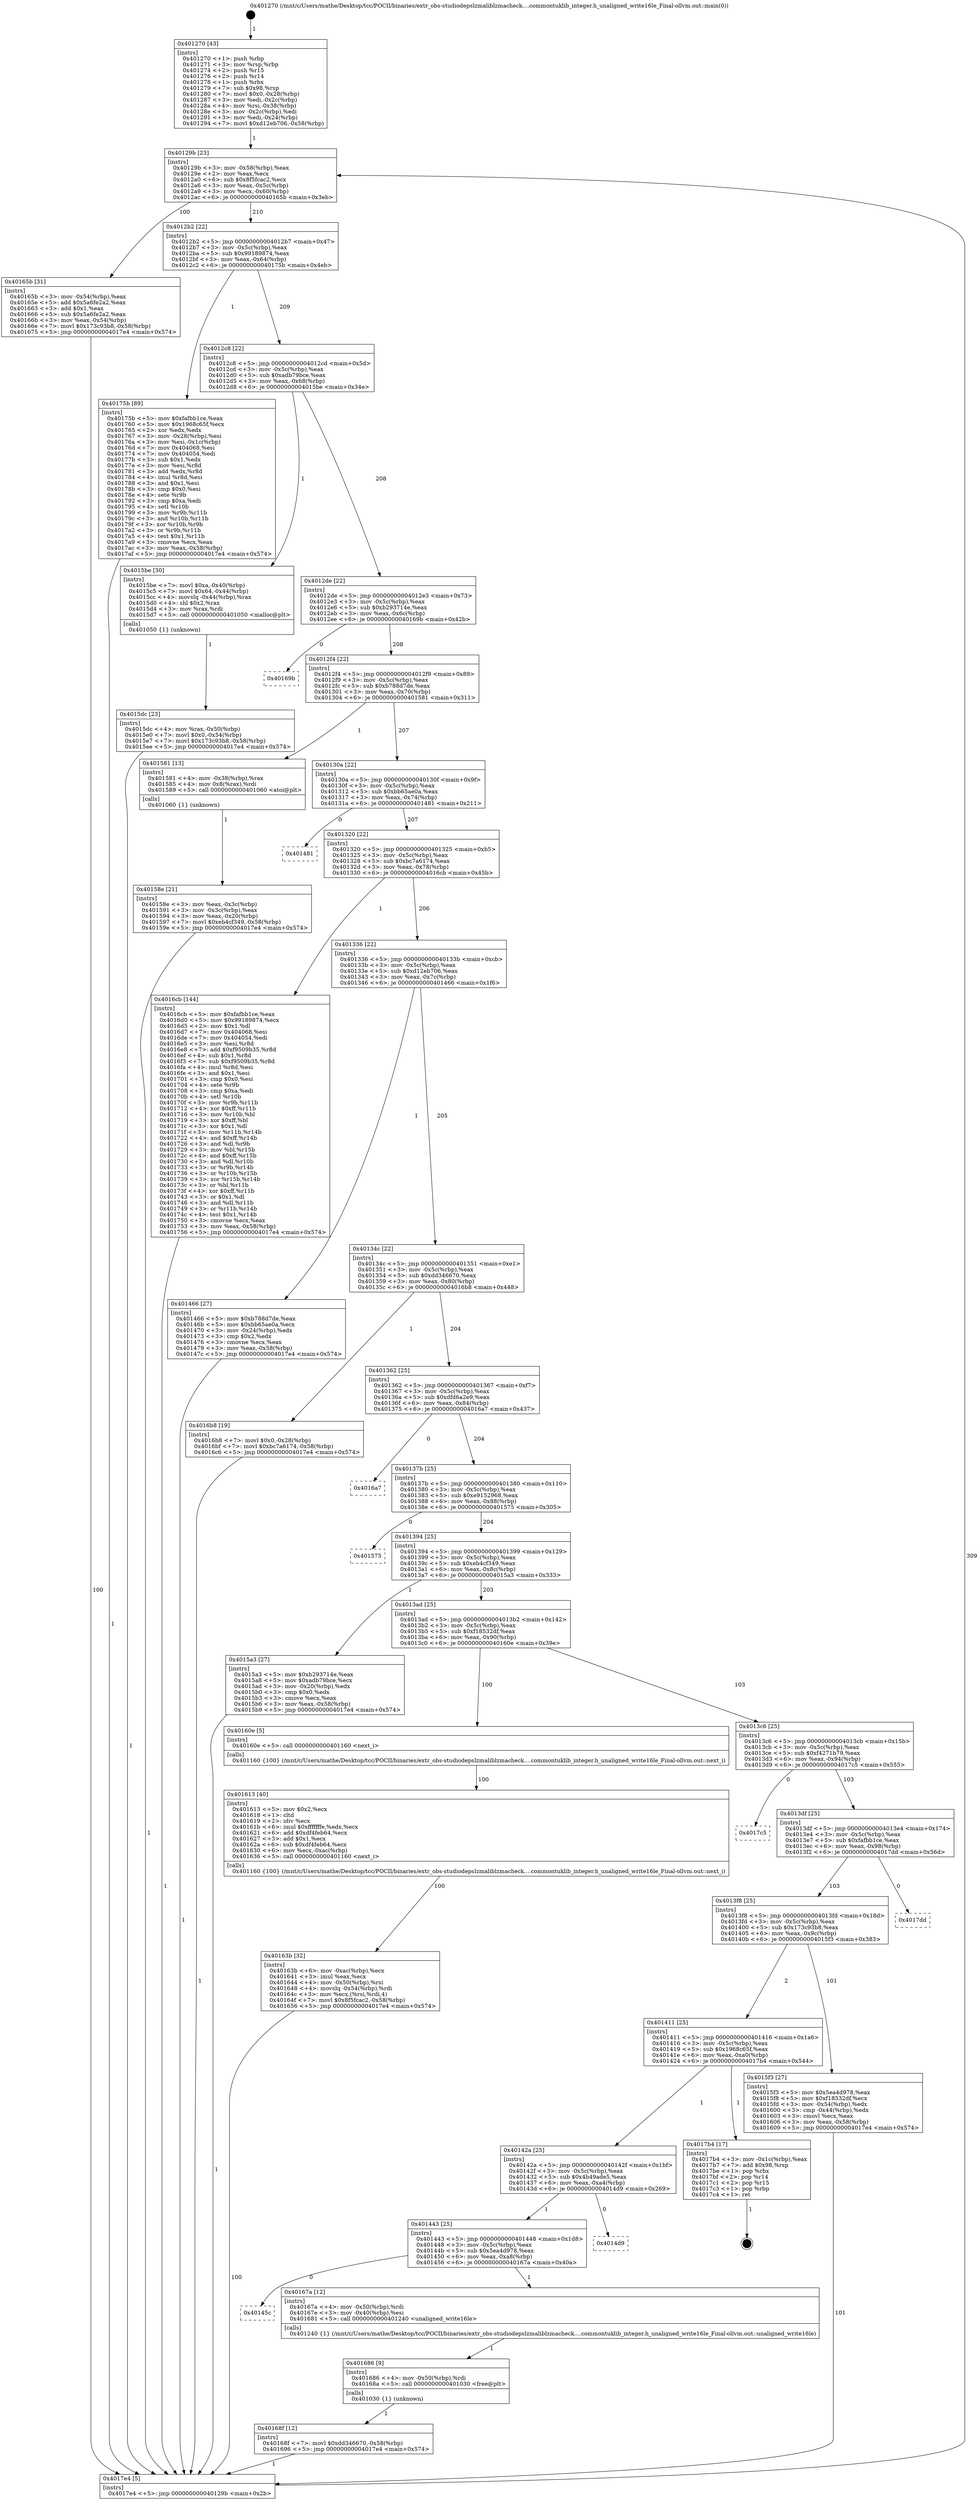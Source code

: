 digraph "0x401270" {
  label = "0x401270 (/mnt/c/Users/mathe/Desktop/tcc/POCII/binaries/extr_obs-studiodepslzmaliblzmacheck....commontuklib_integer.h_unaligned_write16le_Final-ollvm.out::main(0))"
  labelloc = "t"
  node[shape=record]

  Entry [label="",width=0.3,height=0.3,shape=circle,fillcolor=black,style=filled]
  "0x40129b" [label="{
     0x40129b [23]\l
     | [instrs]\l
     &nbsp;&nbsp;0x40129b \<+3\>: mov -0x58(%rbp),%eax\l
     &nbsp;&nbsp;0x40129e \<+2\>: mov %eax,%ecx\l
     &nbsp;&nbsp;0x4012a0 \<+6\>: sub $0x8f5fcac2,%ecx\l
     &nbsp;&nbsp;0x4012a6 \<+3\>: mov %eax,-0x5c(%rbp)\l
     &nbsp;&nbsp;0x4012a9 \<+3\>: mov %ecx,-0x60(%rbp)\l
     &nbsp;&nbsp;0x4012ac \<+6\>: je 000000000040165b \<main+0x3eb\>\l
  }"]
  "0x40165b" [label="{
     0x40165b [31]\l
     | [instrs]\l
     &nbsp;&nbsp;0x40165b \<+3\>: mov -0x54(%rbp),%eax\l
     &nbsp;&nbsp;0x40165e \<+5\>: add $0x5a6fe2a2,%eax\l
     &nbsp;&nbsp;0x401663 \<+3\>: add $0x1,%eax\l
     &nbsp;&nbsp;0x401666 \<+5\>: sub $0x5a6fe2a2,%eax\l
     &nbsp;&nbsp;0x40166b \<+3\>: mov %eax,-0x54(%rbp)\l
     &nbsp;&nbsp;0x40166e \<+7\>: movl $0x173c93b8,-0x58(%rbp)\l
     &nbsp;&nbsp;0x401675 \<+5\>: jmp 00000000004017e4 \<main+0x574\>\l
  }"]
  "0x4012b2" [label="{
     0x4012b2 [22]\l
     | [instrs]\l
     &nbsp;&nbsp;0x4012b2 \<+5\>: jmp 00000000004012b7 \<main+0x47\>\l
     &nbsp;&nbsp;0x4012b7 \<+3\>: mov -0x5c(%rbp),%eax\l
     &nbsp;&nbsp;0x4012ba \<+5\>: sub $0x99189874,%eax\l
     &nbsp;&nbsp;0x4012bf \<+3\>: mov %eax,-0x64(%rbp)\l
     &nbsp;&nbsp;0x4012c2 \<+6\>: je 000000000040175b \<main+0x4eb\>\l
  }"]
  Exit [label="",width=0.3,height=0.3,shape=circle,fillcolor=black,style=filled,peripheries=2]
  "0x40175b" [label="{
     0x40175b [89]\l
     | [instrs]\l
     &nbsp;&nbsp;0x40175b \<+5\>: mov $0xfafbb1ce,%eax\l
     &nbsp;&nbsp;0x401760 \<+5\>: mov $0x1968c65f,%ecx\l
     &nbsp;&nbsp;0x401765 \<+2\>: xor %edx,%edx\l
     &nbsp;&nbsp;0x401767 \<+3\>: mov -0x28(%rbp),%esi\l
     &nbsp;&nbsp;0x40176a \<+3\>: mov %esi,-0x1c(%rbp)\l
     &nbsp;&nbsp;0x40176d \<+7\>: mov 0x404068,%esi\l
     &nbsp;&nbsp;0x401774 \<+7\>: mov 0x404054,%edi\l
     &nbsp;&nbsp;0x40177b \<+3\>: sub $0x1,%edx\l
     &nbsp;&nbsp;0x40177e \<+3\>: mov %esi,%r8d\l
     &nbsp;&nbsp;0x401781 \<+3\>: add %edx,%r8d\l
     &nbsp;&nbsp;0x401784 \<+4\>: imul %r8d,%esi\l
     &nbsp;&nbsp;0x401788 \<+3\>: and $0x1,%esi\l
     &nbsp;&nbsp;0x40178b \<+3\>: cmp $0x0,%esi\l
     &nbsp;&nbsp;0x40178e \<+4\>: sete %r9b\l
     &nbsp;&nbsp;0x401792 \<+3\>: cmp $0xa,%edi\l
     &nbsp;&nbsp;0x401795 \<+4\>: setl %r10b\l
     &nbsp;&nbsp;0x401799 \<+3\>: mov %r9b,%r11b\l
     &nbsp;&nbsp;0x40179c \<+3\>: and %r10b,%r11b\l
     &nbsp;&nbsp;0x40179f \<+3\>: xor %r10b,%r9b\l
     &nbsp;&nbsp;0x4017a2 \<+3\>: or %r9b,%r11b\l
     &nbsp;&nbsp;0x4017a5 \<+4\>: test $0x1,%r11b\l
     &nbsp;&nbsp;0x4017a9 \<+3\>: cmovne %ecx,%eax\l
     &nbsp;&nbsp;0x4017ac \<+3\>: mov %eax,-0x58(%rbp)\l
     &nbsp;&nbsp;0x4017af \<+5\>: jmp 00000000004017e4 \<main+0x574\>\l
  }"]
  "0x4012c8" [label="{
     0x4012c8 [22]\l
     | [instrs]\l
     &nbsp;&nbsp;0x4012c8 \<+5\>: jmp 00000000004012cd \<main+0x5d\>\l
     &nbsp;&nbsp;0x4012cd \<+3\>: mov -0x5c(%rbp),%eax\l
     &nbsp;&nbsp;0x4012d0 \<+5\>: sub $0xadb79bce,%eax\l
     &nbsp;&nbsp;0x4012d5 \<+3\>: mov %eax,-0x68(%rbp)\l
     &nbsp;&nbsp;0x4012d8 \<+6\>: je 00000000004015be \<main+0x34e\>\l
  }"]
  "0x40168f" [label="{
     0x40168f [12]\l
     | [instrs]\l
     &nbsp;&nbsp;0x40168f \<+7\>: movl $0xdd346670,-0x58(%rbp)\l
     &nbsp;&nbsp;0x401696 \<+5\>: jmp 00000000004017e4 \<main+0x574\>\l
  }"]
  "0x4015be" [label="{
     0x4015be [30]\l
     | [instrs]\l
     &nbsp;&nbsp;0x4015be \<+7\>: movl $0xa,-0x40(%rbp)\l
     &nbsp;&nbsp;0x4015c5 \<+7\>: movl $0x64,-0x44(%rbp)\l
     &nbsp;&nbsp;0x4015cc \<+4\>: movslq -0x44(%rbp),%rax\l
     &nbsp;&nbsp;0x4015d0 \<+4\>: shl $0x2,%rax\l
     &nbsp;&nbsp;0x4015d4 \<+3\>: mov %rax,%rdi\l
     &nbsp;&nbsp;0x4015d7 \<+5\>: call 0000000000401050 \<malloc@plt\>\l
     | [calls]\l
     &nbsp;&nbsp;0x401050 \{1\} (unknown)\l
  }"]
  "0x4012de" [label="{
     0x4012de [22]\l
     | [instrs]\l
     &nbsp;&nbsp;0x4012de \<+5\>: jmp 00000000004012e3 \<main+0x73\>\l
     &nbsp;&nbsp;0x4012e3 \<+3\>: mov -0x5c(%rbp),%eax\l
     &nbsp;&nbsp;0x4012e6 \<+5\>: sub $0xb293714e,%eax\l
     &nbsp;&nbsp;0x4012eb \<+3\>: mov %eax,-0x6c(%rbp)\l
     &nbsp;&nbsp;0x4012ee \<+6\>: je 000000000040169b \<main+0x42b\>\l
  }"]
  "0x401686" [label="{
     0x401686 [9]\l
     | [instrs]\l
     &nbsp;&nbsp;0x401686 \<+4\>: mov -0x50(%rbp),%rdi\l
     &nbsp;&nbsp;0x40168a \<+5\>: call 0000000000401030 \<free@plt\>\l
     | [calls]\l
     &nbsp;&nbsp;0x401030 \{1\} (unknown)\l
  }"]
  "0x40169b" [label="{
     0x40169b\l
  }", style=dashed]
  "0x4012f4" [label="{
     0x4012f4 [22]\l
     | [instrs]\l
     &nbsp;&nbsp;0x4012f4 \<+5\>: jmp 00000000004012f9 \<main+0x89\>\l
     &nbsp;&nbsp;0x4012f9 \<+3\>: mov -0x5c(%rbp),%eax\l
     &nbsp;&nbsp;0x4012fc \<+5\>: sub $0xb788d7de,%eax\l
     &nbsp;&nbsp;0x401301 \<+3\>: mov %eax,-0x70(%rbp)\l
     &nbsp;&nbsp;0x401304 \<+6\>: je 0000000000401581 \<main+0x311\>\l
  }"]
  "0x40145c" [label="{
     0x40145c\l
  }", style=dashed]
  "0x401581" [label="{
     0x401581 [13]\l
     | [instrs]\l
     &nbsp;&nbsp;0x401581 \<+4\>: mov -0x38(%rbp),%rax\l
     &nbsp;&nbsp;0x401585 \<+4\>: mov 0x8(%rax),%rdi\l
     &nbsp;&nbsp;0x401589 \<+5\>: call 0000000000401060 \<atoi@plt\>\l
     | [calls]\l
     &nbsp;&nbsp;0x401060 \{1\} (unknown)\l
  }"]
  "0x40130a" [label="{
     0x40130a [22]\l
     | [instrs]\l
     &nbsp;&nbsp;0x40130a \<+5\>: jmp 000000000040130f \<main+0x9f\>\l
     &nbsp;&nbsp;0x40130f \<+3\>: mov -0x5c(%rbp),%eax\l
     &nbsp;&nbsp;0x401312 \<+5\>: sub $0xbb65ae0a,%eax\l
     &nbsp;&nbsp;0x401317 \<+3\>: mov %eax,-0x74(%rbp)\l
     &nbsp;&nbsp;0x40131a \<+6\>: je 0000000000401481 \<main+0x211\>\l
  }"]
  "0x40167a" [label="{
     0x40167a [12]\l
     | [instrs]\l
     &nbsp;&nbsp;0x40167a \<+4\>: mov -0x50(%rbp),%rdi\l
     &nbsp;&nbsp;0x40167e \<+3\>: mov -0x40(%rbp),%esi\l
     &nbsp;&nbsp;0x401681 \<+5\>: call 0000000000401240 \<unaligned_write16le\>\l
     | [calls]\l
     &nbsp;&nbsp;0x401240 \{1\} (/mnt/c/Users/mathe/Desktop/tcc/POCII/binaries/extr_obs-studiodepslzmaliblzmacheck....commontuklib_integer.h_unaligned_write16le_Final-ollvm.out::unaligned_write16le)\l
  }"]
  "0x401481" [label="{
     0x401481\l
  }", style=dashed]
  "0x401320" [label="{
     0x401320 [22]\l
     | [instrs]\l
     &nbsp;&nbsp;0x401320 \<+5\>: jmp 0000000000401325 \<main+0xb5\>\l
     &nbsp;&nbsp;0x401325 \<+3\>: mov -0x5c(%rbp),%eax\l
     &nbsp;&nbsp;0x401328 \<+5\>: sub $0xbc7a6174,%eax\l
     &nbsp;&nbsp;0x40132d \<+3\>: mov %eax,-0x78(%rbp)\l
     &nbsp;&nbsp;0x401330 \<+6\>: je 00000000004016cb \<main+0x45b\>\l
  }"]
  "0x401443" [label="{
     0x401443 [25]\l
     | [instrs]\l
     &nbsp;&nbsp;0x401443 \<+5\>: jmp 0000000000401448 \<main+0x1d8\>\l
     &nbsp;&nbsp;0x401448 \<+3\>: mov -0x5c(%rbp),%eax\l
     &nbsp;&nbsp;0x40144b \<+5\>: sub $0x5ea4d978,%eax\l
     &nbsp;&nbsp;0x401450 \<+6\>: mov %eax,-0xa8(%rbp)\l
     &nbsp;&nbsp;0x401456 \<+6\>: je 000000000040167a \<main+0x40a\>\l
  }"]
  "0x4016cb" [label="{
     0x4016cb [144]\l
     | [instrs]\l
     &nbsp;&nbsp;0x4016cb \<+5\>: mov $0xfafbb1ce,%eax\l
     &nbsp;&nbsp;0x4016d0 \<+5\>: mov $0x99189874,%ecx\l
     &nbsp;&nbsp;0x4016d5 \<+2\>: mov $0x1,%dl\l
     &nbsp;&nbsp;0x4016d7 \<+7\>: mov 0x404068,%esi\l
     &nbsp;&nbsp;0x4016de \<+7\>: mov 0x404054,%edi\l
     &nbsp;&nbsp;0x4016e5 \<+3\>: mov %esi,%r8d\l
     &nbsp;&nbsp;0x4016e8 \<+7\>: add $0xf9509b35,%r8d\l
     &nbsp;&nbsp;0x4016ef \<+4\>: sub $0x1,%r8d\l
     &nbsp;&nbsp;0x4016f3 \<+7\>: sub $0xf9509b35,%r8d\l
     &nbsp;&nbsp;0x4016fa \<+4\>: imul %r8d,%esi\l
     &nbsp;&nbsp;0x4016fe \<+3\>: and $0x1,%esi\l
     &nbsp;&nbsp;0x401701 \<+3\>: cmp $0x0,%esi\l
     &nbsp;&nbsp;0x401704 \<+4\>: sete %r9b\l
     &nbsp;&nbsp;0x401708 \<+3\>: cmp $0xa,%edi\l
     &nbsp;&nbsp;0x40170b \<+4\>: setl %r10b\l
     &nbsp;&nbsp;0x40170f \<+3\>: mov %r9b,%r11b\l
     &nbsp;&nbsp;0x401712 \<+4\>: xor $0xff,%r11b\l
     &nbsp;&nbsp;0x401716 \<+3\>: mov %r10b,%bl\l
     &nbsp;&nbsp;0x401719 \<+3\>: xor $0xff,%bl\l
     &nbsp;&nbsp;0x40171c \<+3\>: xor $0x1,%dl\l
     &nbsp;&nbsp;0x40171f \<+3\>: mov %r11b,%r14b\l
     &nbsp;&nbsp;0x401722 \<+4\>: and $0xff,%r14b\l
     &nbsp;&nbsp;0x401726 \<+3\>: and %dl,%r9b\l
     &nbsp;&nbsp;0x401729 \<+3\>: mov %bl,%r15b\l
     &nbsp;&nbsp;0x40172c \<+4\>: and $0xff,%r15b\l
     &nbsp;&nbsp;0x401730 \<+3\>: and %dl,%r10b\l
     &nbsp;&nbsp;0x401733 \<+3\>: or %r9b,%r14b\l
     &nbsp;&nbsp;0x401736 \<+3\>: or %r10b,%r15b\l
     &nbsp;&nbsp;0x401739 \<+3\>: xor %r15b,%r14b\l
     &nbsp;&nbsp;0x40173c \<+3\>: or %bl,%r11b\l
     &nbsp;&nbsp;0x40173f \<+4\>: xor $0xff,%r11b\l
     &nbsp;&nbsp;0x401743 \<+3\>: or $0x1,%dl\l
     &nbsp;&nbsp;0x401746 \<+3\>: and %dl,%r11b\l
     &nbsp;&nbsp;0x401749 \<+3\>: or %r11b,%r14b\l
     &nbsp;&nbsp;0x40174c \<+4\>: test $0x1,%r14b\l
     &nbsp;&nbsp;0x401750 \<+3\>: cmovne %ecx,%eax\l
     &nbsp;&nbsp;0x401753 \<+3\>: mov %eax,-0x58(%rbp)\l
     &nbsp;&nbsp;0x401756 \<+5\>: jmp 00000000004017e4 \<main+0x574\>\l
  }"]
  "0x401336" [label="{
     0x401336 [22]\l
     | [instrs]\l
     &nbsp;&nbsp;0x401336 \<+5\>: jmp 000000000040133b \<main+0xcb\>\l
     &nbsp;&nbsp;0x40133b \<+3\>: mov -0x5c(%rbp),%eax\l
     &nbsp;&nbsp;0x40133e \<+5\>: sub $0xd12eb706,%eax\l
     &nbsp;&nbsp;0x401343 \<+3\>: mov %eax,-0x7c(%rbp)\l
     &nbsp;&nbsp;0x401346 \<+6\>: je 0000000000401466 \<main+0x1f6\>\l
  }"]
  "0x4014d9" [label="{
     0x4014d9\l
  }", style=dashed]
  "0x401466" [label="{
     0x401466 [27]\l
     | [instrs]\l
     &nbsp;&nbsp;0x401466 \<+5\>: mov $0xb788d7de,%eax\l
     &nbsp;&nbsp;0x40146b \<+5\>: mov $0xbb65ae0a,%ecx\l
     &nbsp;&nbsp;0x401470 \<+3\>: mov -0x24(%rbp),%edx\l
     &nbsp;&nbsp;0x401473 \<+3\>: cmp $0x2,%edx\l
     &nbsp;&nbsp;0x401476 \<+3\>: cmovne %ecx,%eax\l
     &nbsp;&nbsp;0x401479 \<+3\>: mov %eax,-0x58(%rbp)\l
     &nbsp;&nbsp;0x40147c \<+5\>: jmp 00000000004017e4 \<main+0x574\>\l
  }"]
  "0x40134c" [label="{
     0x40134c [22]\l
     | [instrs]\l
     &nbsp;&nbsp;0x40134c \<+5\>: jmp 0000000000401351 \<main+0xe1\>\l
     &nbsp;&nbsp;0x401351 \<+3\>: mov -0x5c(%rbp),%eax\l
     &nbsp;&nbsp;0x401354 \<+5\>: sub $0xdd346670,%eax\l
     &nbsp;&nbsp;0x401359 \<+3\>: mov %eax,-0x80(%rbp)\l
     &nbsp;&nbsp;0x40135c \<+6\>: je 00000000004016b8 \<main+0x448\>\l
  }"]
  "0x4017e4" [label="{
     0x4017e4 [5]\l
     | [instrs]\l
     &nbsp;&nbsp;0x4017e4 \<+5\>: jmp 000000000040129b \<main+0x2b\>\l
  }"]
  "0x401270" [label="{
     0x401270 [43]\l
     | [instrs]\l
     &nbsp;&nbsp;0x401270 \<+1\>: push %rbp\l
     &nbsp;&nbsp;0x401271 \<+3\>: mov %rsp,%rbp\l
     &nbsp;&nbsp;0x401274 \<+2\>: push %r15\l
     &nbsp;&nbsp;0x401276 \<+2\>: push %r14\l
     &nbsp;&nbsp;0x401278 \<+1\>: push %rbx\l
     &nbsp;&nbsp;0x401279 \<+7\>: sub $0x98,%rsp\l
     &nbsp;&nbsp;0x401280 \<+7\>: movl $0x0,-0x28(%rbp)\l
     &nbsp;&nbsp;0x401287 \<+3\>: mov %edi,-0x2c(%rbp)\l
     &nbsp;&nbsp;0x40128a \<+4\>: mov %rsi,-0x38(%rbp)\l
     &nbsp;&nbsp;0x40128e \<+3\>: mov -0x2c(%rbp),%edi\l
     &nbsp;&nbsp;0x401291 \<+3\>: mov %edi,-0x24(%rbp)\l
     &nbsp;&nbsp;0x401294 \<+7\>: movl $0xd12eb706,-0x58(%rbp)\l
  }"]
  "0x40158e" [label="{
     0x40158e [21]\l
     | [instrs]\l
     &nbsp;&nbsp;0x40158e \<+3\>: mov %eax,-0x3c(%rbp)\l
     &nbsp;&nbsp;0x401591 \<+3\>: mov -0x3c(%rbp),%eax\l
     &nbsp;&nbsp;0x401594 \<+3\>: mov %eax,-0x20(%rbp)\l
     &nbsp;&nbsp;0x401597 \<+7\>: movl $0xeb4cf349,-0x58(%rbp)\l
     &nbsp;&nbsp;0x40159e \<+5\>: jmp 00000000004017e4 \<main+0x574\>\l
  }"]
  "0x40142a" [label="{
     0x40142a [25]\l
     | [instrs]\l
     &nbsp;&nbsp;0x40142a \<+5\>: jmp 000000000040142f \<main+0x1bf\>\l
     &nbsp;&nbsp;0x40142f \<+3\>: mov -0x5c(%rbp),%eax\l
     &nbsp;&nbsp;0x401432 \<+5\>: sub $0x4b49ade5,%eax\l
     &nbsp;&nbsp;0x401437 \<+6\>: mov %eax,-0xa4(%rbp)\l
     &nbsp;&nbsp;0x40143d \<+6\>: je 00000000004014d9 \<main+0x269\>\l
  }"]
  "0x4016b8" [label="{
     0x4016b8 [19]\l
     | [instrs]\l
     &nbsp;&nbsp;0x4016b8 \<+7\>: movl $0x0,-0x28(%rbp)\l
     &nbsp;&nbsp;0x4016bf \<+7\>: movl $0xbc7a6174,-0x58(%rbp)\l
     &nbsp;&nbsp;0x4016c6 \<+5\>: jmp 00000000004017e4 \<main+0x574\>\l
  }"]
  "0x401362" [label="{
     0x401362 [25]\l
     | [instrs]\l
     &nbsp;&nbsp;0x401362 \<+5\>: jmp 0000000000401367 \<main+0xf7\>\l
     &nbsp;&nbsp;0x401367 \<+3\>: mov -0x5c(%rbp),%eax\l
     &nbsp;&nbsp;0x40136a \<+5\>: sub $0xdfd6a2e9,%eax\l
     &nbsp;&nbsp;0x40136f \<+6\>: mov %eax,-0x84(%rbp)\l
     &nbsp;&nbsp;0x401375 \<+6\>: je 00000000004016a7 \<main+0x437\>\l
  }"]
  "0x4017b4" [label="{
     0x4017b4 [17]\l
     | [instrs]\l
     &nbsp;&nbsp;0x4017b4 \<+3\>: mov -0x1c(%rbp),%eax\l
     &nbsp;&nbsp;0x4017b7 \<+7\>: add $0x98,%rsp\l
     &nbsp;&nbsp;0x4017be \<+1\>: pop %rbx\l
     &nbsp;&nbsp;0x4017bf \<+2\>: pop %r14\l
     &nbsp;&nbsp;0x4017c1 \<+2\>: pop %r15\l
     &nbsp;&nbsp;0x4017c3 \<+1\>: pop %rbp\l
     &nbsp;&nbsp;0x4017c4 \<+1\>: ret\l
  }"]
  "0x4016a7" [label="{
     0x4016a7\l
  }", style=dashed]
  "0x40137b" [label="{
     0x40137b [25]\l
     | [instrs]\l
     &nbsp;&nbsp;0x40137b \<+5\>: jmp 0000000000401380 \<main+0x110\>\l
     &nbsp;&nbsp;0x401380 \<+3\>: mov -0x5c(%rbp),%eax\l
     &nbsp;&nbsp;0x401383 \<+5\>: sub $0xe9152968,%eax\l
     &nbsp;&nbsp;0x401388 \<+6\>: mov %eax,-0x88(%rbp)\l
     &nbsp;&nbsp;0x40138e \<+6\>: je 0000000000401575 \<main+0x305\>\l
  }"]
  "0x40163b" [label="{
     0x40163b [32]\l
     | [instrs]\l
     &nbsp;&nbsp;0x40163b \<+6\>: mov -0xac(%rbp),%ecx\l
     &nbsp;&nbsp;0x401641 \<+3\>: imul %eax,%ecx\l
     &nbsp;&nbsp;0x401644 \<+4\>: mov -0x50(%rbp),%rsi\l
     &nbsp;&nbsp;0x401648 \<+4\>: movslq -0x54(%rbp),%rdi\l
     &nbsp;&nbsp;0x40164c \<+3\>: mov %ecx,(%rsi,%rdi,4)\l
     &nbsp;&nbsp;0x40164f \<+7\>: movl $0x8f5fcac2,-0x58(%rbp)\l
     &nbsp;&nbsp;0x401656 \<+5\>: jmp 00000000004017e4 \<main+0x574\>\l
  }"]
  "0x401575" [label="{
     0x401575\l
  }", style=dashed]
  "0x401394" [label="{
     0x401394 [25]\l
     | [instrs]\l
     &nbsp;&nbsp;0x401394 \<+5\>: jmp 0000000000401399 \<main+0x129\>\l
     &nbsp;&nbsp;0x401399 \<+3\>: mov -0x5c(%rbp),%eax\l
     &nbsp;&nbsp;0x40139c \<+5\>: sub $0xeb4cf349,%eax\l
     &nbsp;&nbsp;0x4013a1 \<+6\>: mov %eax,-0x8c(%rbp)\l
     &nbsp;&nbsp;0x4013a7 \<+6\>: je 00000000004015a3 \<main+0x333\>\l
  }"]
  "0x401613" [label="{
     0x401613 [40]\l
     | [instrs]\l
     &nbsp;&nbsp;0x401613 \<+5\>: mov $0x2,%ecx\l
     &nbsp;&nbsp;0x401618 \<+1\>: cltd\l
     &nbsp;&nbsp;0x401619 \<+2\>: idiv %ecx\l
     &nbsp;&nbsp;0x40161b \<+6\>: imul $0xfffffffe,%edx,%ecx\l
     &nbsp;&nbsp;0x401621 \<+6\>: add $0xdf4feb64,%ecx\l
     &nbsp;&nbsp;0x401627 \<+3\>: add $0x1,%ecx\l
     &nbsp;&nbsp;0x40162a \<+6\>: sub $0xdf4feb64,%ecx\l
     &nbsp;&nbsp;0x401630 \<+6\>: mov %ecx,-0xac(%rbp)\l
     &nbsp;&nbsp;0x401636 \<+5\>: call 0000000000401160 \<next_i\>\l
     | [calls]\l
     &nbsp;&nbsp;0x401160 \{100\} (/mnt/c/Users/mathe/Desktop/tcc/POCII/binaries/extr_obs-studiodepslzmaliblzmacheck....commontuklib_integer.h_unaligned_write16le_Final-ollvm.out::next_i)\l
  }"]
  "0x4015a3" [label="{
     0x4015a3 [27]\l
     | [instrs]\l
     &nbsp;&nbsp;0x4015a3 \<+5\>: mov $0xb293714e,%eax\l
     &nbsp;&nbsp;0x4015a8 \<+5\>: mov $0xadb79bce,%ecx\l
     &nbsp;&nbsp;0x4015ad \<+3\>: mov -0x20(%rbp),%edx\l
     &nbsp;&nbsp;0x4015b0 \<+3\>: cmp $0x0,%edx\l
     &nbsp;&nbsp;0x4015b3 \<+3\>: cmove %ecx,%eax\l
     &nbsp;&nbsp;0x4015b6 \<+3\>: mov %eax,-0x58(%rbp)\l
     &nbsp;&nbsp;0x4015b9 \<+5\>: jmp 00000000004017e4 \<main+0x574\>\l
  }"]
  "0x4013ad" [label="{
     0x4013ad [25]\l
     | [instrs]\l
     &nbsp;&nbsp;0x4013ad \<+5\>: jmp 00000000004013b2 \<main+0x142\>\l
     &nbsp;&nbsp;0x4013b2 \<+3\>: mov -0x5c(%rbp),%eax\l
     &nbsp;&nbsp;0x4013b5 \<+5\>: sub $0xf18532df,%eax\l
     &nbsp;&nbsp;0x4013ba \<+6\>: mov %eax,-0x90(%rbp)\l
     &nbsp;&nbsp;0x4013c0 \<+6\>: je 000000000040160e \<main+0x39e\>\l
  }"]
  "0x4015dc" [label="{
     0x4015dc [23]\l
     | [instrs]\l
     &nbsp;&nbsp;0x4015dc \<+4\>: mov %rax,-0x50(%rbp)\l
     &nbsp;&nbsp;0x4015e0 \<+7\>: movl $0x0,-0x54(%rbp)\l
     &nbsp;&nbsp;0x4015e7 \<+7\>: movl $0x173c93b8,-0x58(%rbp)\l
     &nbsp;&nbsp;0x4015ee \<+5\>: jmp 00000000004017e4 \<main+0x574\>\l
  }"]
  "0x401411" [label="{
     0x401411 [25]\l
     | [instrs]\l
     &nbsp;&nbsp;0x401411 \<+5\>: jmp 0000000000401416 \<main+0x1a6\>\l
     &nbsp;&nbsp;0x401416 \<+3\>: mov -0x5c(%rbp),%eax\l
     &nbsp;&nbsp;0x401419 \<+5\>: sub $0x1968c65f,%eax\l
     &nbsp;&nbsp;0x40141e \<+6\>: mov %eax,-0xa0(%rbp)\l
     &nbsp;&nbsp;0x401424 \<+6\>: je 00000000004017b4 \<main+0x544\>\l
  }"]
  "0x40160e" [label="{
     0x40160e [5]\l
     | [instrs]\l
     &nbsp;&nbsp;0x40160e \<+5\>: call 0000000000401160 \<next_i\>\l
     | [calls]\l
     &nbsp;&nbsp;0x401160 \{100\} (/mnt/c/Users/mathe/Desktop/tcc/POCII/binaries/extr_obs-studiodepslzmaliblzmacheck....commontuklib_integer.h_unaligned_write16le_Final-ollvm.out::next_i)\l
  }"]
  "0x4013c6" [label="{
     0x4013c6 [25]\l
     | [instrs]\l
     &nbsp;&nbsp;0x4013c6 \<+5\>: jmp 00000000004013cb \<main+0x15b\>\l
     &nbsp;&nbsp;0x4013cb \<+3\>: mov -0x5c(%rbp),%eax\l
     &nbsp;&nbsp;0x4013ce \<+5\>: sub $0xf4271b79,%eax\l
     &nbsp;&nbsp;0x4013d3 \<+6\>: mov %eax,-0x94(%rbp)\l
     &nbsp;&nbsp;0x4013d9 \<+6\>: je 00000000004017c5 \<main+0x555\>\l
  }"]
  "0x4015f3" [label="{
     0x4015f3 [27]\l
     | [instrs]\l
     &nbsp;&nbsp;0x4015f3 \<+5\>: mov $0x5ea4d978,%eax\l
     &nbsp;&nbsp;0x4015f8 \<+5\>: mov $0xf18532df,%ecx\l
     &nbsp;&nbsp;0x4015fd \<+3\>: mov -0x54(%rbp),%edx\l
     &nbsp;&nbsp;0x401600 \<+3\>: cmp -0x44(%rbp),%edx\l
     &nbsp;&nbsp;0x401603 \<+3\>: cmovl %ecx,%eax\l
     &nbsp;&nbsp;0x401606 \<+3\>: mov %eax,-0x58(%rbp)\l
     &nbsp;&nbsp;0x401609 \<+5\>: jmp 00000000004017e4 \<main+0x574\>\l
  }"]
  "0x4017c5" [label="{
     0x4017c5\l
  }", style=dashed]
  "0x4013df" [label="{
     0x4013df [25]\l
     | [instrs]\l
     &nbsp;&nbsp;0x4013df \<+5\>: jmp 00000000004013e4 \<main+0x174\>\l
     &nbsp;&nbsp;0x4013e4 \<+3\>: mov -0x5c(%rbp),%eax\l
     &nbsp;&nbsp;0x4013e7 \<+5\>: sub $0xfafbb1ce,%eax\l
     &nbsp;&nbsp;0x4013ec \<+6\>: mov %eax,-0x98(%rbp)\l
     &nbsp;&nbsp;0x4013f2 \<+6\>: je 00000000004017dd \<main+0x56d\>\l
  }"]
  "0x4013f8" [label="{
     0x4013f8 [25]\l
     | [instrs]\l
     &nbsp;&nbsp;0x4013f8 \<+5\>: jmp 00000000004013fd \<main+0x18d\>\l
     &nbsp;&nbsp;0x4013fd \<+3\>: mov -0x5c(%rbp),%eax\l
     &nbsp;&nbsp;0x401400 \<+5\>: sub $0x173c93b8,%eax\l
     &nbsp;&nbsp;0x401405 \<+6\>: mov %eax,-0x9c(%rbp)\l
     &nbsp;&nbsp;0x40140b \<+6\>: je 00000000004015f3 \<main+0x383\>\l
  }"]
  "0x4017dd" [label="{
     0x4017dd\l
  }", style=dashed]
  Entry -> "0x401270" [label=" 1"]
  "0x40129b" -> "0x40165b" [label=" 100"]
  "0x40129b" -> "0x4012b2" [label=" 210"]
  "0x4017b4" -> Exit [label=" 1"]
  "0x4012b2" -> "0x40175b" [label=" 1"]
  "0x4012b2" -> "0x4012c8" [label=" 209"]
  "0x40175b" -> "0x4017e4" [label=" 1"]
  "0x4012c8" -> "0x4015be" [label=" 1"]
  "0x4012c8" -> "0x4012de" [label=" 208"]
  "0x4016cb" -> "0x4017e4" [label=" 1"]
  "0x4012de" -> "0x40169b" [label=" 0"]
  "0x4012de" -> "0x4012f4" [label=" 208"]
  "0x4016b8" -> "0x4017e4" [label=" 1"]
  "0x4012f4" -> "0x401581" [label=" 1"]
  "0x4012f4" -> "0x40130a" [label=" 207"]
  "0x40168f" -> "0x4017e4" [label=" 1"]
  "0x40130a" -> "0x401481" [label=" 0"]
  "0x40130a" -> "0x401320" [label=" 207"]
  "0x401686" -> "0x40168f" [label=" 1"]
  "0x401320" -> "0x4016cb" [label=" 1"]
  "0x401320" -> "0x401336" [label=" 206"]
  "0x401443" -> "0x40145c" [label=" 0"]
  "0x401336" -> "0x401466" [label=" 1"]
  "0x401336" -> "0x40134c" [label=" 205"]
  "0x401466" -> "0x4017e4" [label=" 1"]
  "0x401270" -> "0x40129b" [label=" 1"]
  "0x4017e4" -> "0x40129b" [label=" 309"]
  "0x401581" -> "0x40158e" [label=" 1"]
  "0x40158e" -> "0x4017e4" [label=" 1"]
  "0x401443" -> "0x40167a" [label=" 1"]
  "0x40134c" -> "0x4016b8" [label=" 1"]
  "0x40134c" -> "0x401362" [label=" 204"]
  "0x40142a" -> "0x401443" [label=" 1"]
  "0x401362" -> "0x4016a7" [label=" 0"]
  "0x401362" -> "0x40137b" [label=" 204"]
  "0x40142a" -> "0x4014d9" [label=" 0"]
  "0x40137b" -> "0x401575" [label=" 0"]
  "0x40137b" -> "0x401394" [label=" 204"]
  "0x401411" -> "0x40142a" [label=" 1"]
  "0x401394" -> "0x4015a3" [label=" 1"]
  "0x401394" -> "0x4013ad" [label=" 203"]
  "0x4015a3" -> "0x4017e4" [label=" 1"]
  "0x4015be" -> "0x4015dc" [label=" 1"]
  "0x4015dc" -> "0x4017e4" [label=" 1"]
  "0x401411" -> "0x4017b4" [label=" 1"]
  "0x4013ad" -> "0x40160e" [label=" 100"]
  "0x4013ad" -> "0x4013c6" [label=" 103"]
  "0x40167a" -> "0x401686" [label=" 1"]
  "0x4013c6" -> "0x4017c5" [label=" 0"]
  "0x4013c6" -> "0x4013df" [label=" 103"]
  "0x40165b" -> "0x4017e4" [label=" 100"]
  "0x4013df" -> "0x4017dd" [label=" 0"]
  "0x4013df" -> "0x4013f8" [label=" 103"]
  "0x40163b" -> "0x4017e4" [label=" 100"]
  "0x4013f8" -> "0x4015f3" [label=" 101"]
  "0x4013f8" -> "0x401411" [label=" 2"]
  "0x4015f3" -> "0x4017e4" [label=" 101"]
  "0x40160e" -> "0x401613" [label=" 100"]
  "0x401613" -> "0x40163b" [label=" 100"]
}
